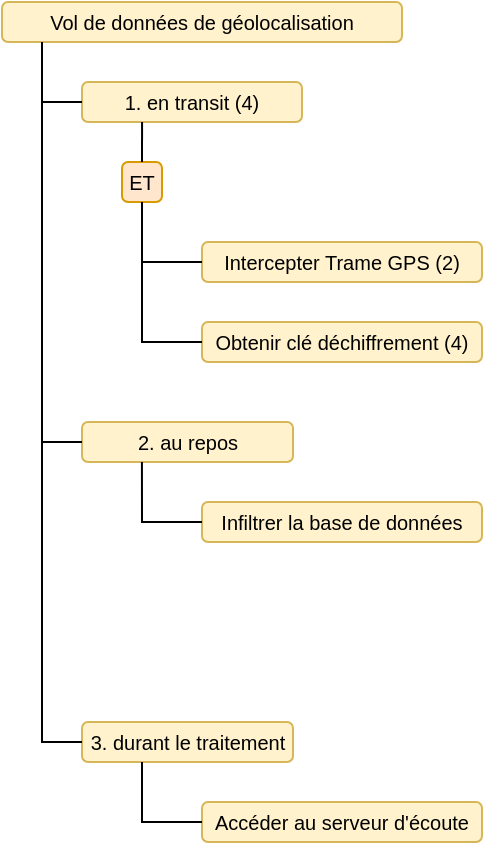 <mxfile version="24.6.2" type="github">
  <diagram name="Page-1" id="o2Djaw4tXAp-cVg-NDTE">
    <mxGraphModel dx="819" dy="441" grid="1" gridSize="10" guides="1" tooltips="1" connect="1" arrows="1" fold="1" page="1" pageScale="1" pageWidth="827" pageHeight="1169" math="0" shadow="0">
      <root>
        <mxCell id="0" />
        <mxCell id="1" parent="0" />
        <mxCell id="JB5IcmVs7LlhindQv720-1" value="Vol de données de géolocalisation" style="rounded=1;html=1;shadow=0;dashed=0;whiteSpace=wrap;fontSize=10;fillColor=#fff2cc;align=center;strokeColor=#d6b656;" vertex="1" parent="1">
          <mxGeometry x="40" y="40" width="200" height="20" as="geometry" />
        </mxCell>
        <mxCell id="JB5IcmVs7LlhindQv720-4" value="1. en transit (4)" style="rounded=1;html=1;shadow=0;dashed=0;whiteSpace=wrap;fontSize=10;fillColor=#fff2cc;align=center;strokeColor=#d6b656;" vertex="1" parent="1">
          <mxGeometry x="80" y="80" width="110" height="20" as="geometry" />
        </mxCell>
        <mxCell id="JB5IcmVs7LlhindQv720-5" value="2. au repos" style="rounded=1;html=1;shadow=0;dashed=0;whiteSpace=wrap;fontSize=10;fillColor=#fff2cc;align=center;strokeColor=#d6b656;" vertex="1" parent="1">
          <mxGeometry x="80" y="250" width="105.5" height="20" as="geometry" />
        </mxCell>
        <mxCell id="JB5IcmVs7LlhindQv720-6" value="3. durant le traitement" style="rounded=1;html=1;shadow=0;dashed=0;whiteSpace=wrap;fontSize=10;fillColor=#fff2cc;align=center;strokeColor=#d6b656;" vertex="1" parent="1">
          <mxGeometry x="80" y="400" width="105.5" height="20" as="geometry" />
        </mxCell>
        <mxCell id="JB5IcmVs7LlhindQv720-8" value="" style="endArrow=none;html=1;rounded=0;exitX=0;exitY=0.5;exitDx=0;exitDy=0;" edge="1" parent="1" source="JB5IcmVs7LlhindQv720-4">
          <mxGeometry width="50" height="50" relative="1" as="geometry">
            <mxPoint x="110" y="130" as="sourcePoint" />
            <mxPoint x="60" y="60" as="targetPoint" />
            <Array as="points">
              <mxPoint x="60" y="90" />
            </Array>
          </mxGeometry>
        </mxCell>
        <mxCell id="JB5IcmVs7LlhindQv720-9" value="" style="endArrow=none;html=1;rounded=0;exitX=0;exitY=0.5;exitDx=0;exitDy=0;" edge="1" parent="1" source="JB5IcmVs7LlhindQv720-5">
          <mxGeometry width="50" height="50" relative="1" as="geometry">
            <mxPoint x="110" y="130" as="sourcePoint" />
            <mxPoint x="60" y="60" as="targetPoint" />
            <Array as="points">
              <mxPoint x="60" y="260" />
            </Array>
          </mxGeometry>
        </mxCell>
        <mxCell id="JB5IcmVs7LlhindQv720-11" value="" style="endArrow=none;html=1;rounded=0;exitX=0;exitY=0.5;exitDx=0;exitDy=0;" edge="1" parent="1" source="JB5IcmVs7LlhindQv720-6">
          <mxGeometry width="50" height="50" relative="1" as="geometry">
            <mxPoint x="130" y="170" as="sourcePoint" />
            <mxPoint x="60" y="60" as="targetPoint" />
            <Array as="points">
              <mxPoint x="60" y="410" />
              <mxPoint x="60" y="340" />
            </Array>
          </mxGeometry>
        </mxCell>
        <mxCell id="JB5IcmVs7LlhindQv720-12" value="ET" style="rounded=1;html=1;shadow=0;dashed=0;whiteSpace=wrap;fontSize=10;fillColor=#ffe6cc;align=center;strokeColor=#d79b00;" vertex="1" parent="1">
          <mxGeometry x="100" y="120" width="20" height="20" as="geometry" />
        </mxCell>
        <mxCell id="JB5IcmVs7LlhindQv720-13" value="" style="endArrow=none;html=1;rounded=0;entryX=0.273;entryY=1;entryDx=0;entryDy=0;exitX=0.5;exitY=0;exitDx=0;exitDy=0;entryPerimeter=0;" edge="1" parent="1" source="JB5IcmVs7LlhindQv720-12" target="JB5IcmVs7LlhindQv720-4">
          <mxGeometry width="50" height="50" relative="1" as="geometry">
            <mxPoint x="135" y="120" as="sourcePoint" />
            <mxPoint x="135" y="110" as="targetPoint" />
          </mxGeometry>
        </mxCell>
        <mxCell id="JB5IcmVs7LlhindQv720-15" value="Intercepter Trame GPS (2)" style="rounded=1;html=1;shadow=0;dashed=0;whiteSpace=wrap;fontSize=10;fillColor=#fff2cc;align=center;strokeColor=#d6b656;" vertex="1" parent="1">
          <mxGeometry x="140" y="160" width="140" height="20" as="geometry" />
        </mxCell>
        <mxCell id="JB5IcmVs7LlhindQv720-16" value="" style="endArrow=none;html=1;rounded=0;entryX=0.5;entryY=1;entryDx=0;entryDy=0;exitX=0;exitY=0.5;exitDx=0;exitDy=0;" edge="1" parent="1" source="JB5IcmVs7LlhindQv720-15" target="JB5IcmVs7LlhindQv720-12">
          <mxGeometry width="50" height="50" relative="1" as="geometry">
            <mxPoint x="-80" y="250" as="sourcePoint" />
            <mxPoint x="-30" y="200" as="targetPoint" />
            <Array as="points">
              <mxPoint x="110" y="170" />
            </Array>
          </mxGeometry>
        </mxCell>
        <mxCell id="JB5IcmVs7LlhindQv720-17" value="Obtenir clé déchiffrement (4)" style="rounded=1;html=1;shadow=0;dashed=0;whiteSpace=wrap;fontSize=10;fillColor=#fff2cc;align=center;strokeColor=#d6b656;" vertex="1" parent="1">
          <mxGeometry x="140" y="200" width="140" height="20" as="geometry" />
        </mxCell>
        <mxCell id="JB5IcmVs7LlhindQv720-18" value="" style="endArrow=none;html=1;rounded=0;entryX=0;entryY=0.5;entryDx=0;entryDy=0;" edge="1" parent="1" target="JB5IcmVs7LlhindQv720-17">
          <mxGeometry width="50" height="50" relative="1" as="geometry">
            <mxPoint x="110" y="140" as="sourcePoint" />
            <mxPoint x="-30" y="200" as="targetPoint" />
            <Array as="points">
              <mxPoint x="110" y="210" />
            </Array>
          </mxGeometry>
        </mxCell>
        <mxCell id="JB5IcmVs7LlhindQv720-19" value="Infiltrer la base de données" style="rounded=1;html=1;shadow=0;dashed=0;whiteSpace=wrap;fontSize=10;fillColor=#fff2cc;align=center;strokeColor=#d6b656;" vertex="1" parent="1">
          <mxGeometry x="140" y="290" width="140" height="20" as="geometry" />
        </mxCell>
        <mxCell id="JB5IcmVs7LlhindQv720-20" value="" style="endArrow=none;html=1;rounded=0;exitX=0;exitY=0.5;exitDx=0;exitDy=0;entryX=0.284;entryY=1;entryDx=0;entryDy=0;entryPerimeter=0;" edge="1" parent="1" source="JB5IcmVs7LlhindQv720-19" target="JB5IcmVs7LlhindQv720-5">
          <mxGeometry width="50" height="50" relative="1" as="geometry">
            <mxPoint x="260" y="250" as="sourcePoint" />
            <mxPoint x="110" y="280" as="targetPoint" />
            <Array as="points">
              <mxPoint x="110" y="300" />
            </Array>
          </mxGeometry>
        </mxCell>
        <mxCell id="JB5IcmVs7LlhindQv720-21" value="Accéder au serveur d&#39;écoute" style="rounded=1;html=1;shadow=0;dashed=0;whiteSpace=wrap;fontSize=10;fillColor=#fff2cc;align=center;strokeColor=#d6b656;" vertex="1" parent="1">
          <mxGeometry x="140" y="440" width="140" height="20" as="geometry" />
        </mxCell>
        <mxCell id="JB5IcmVs7LlhindQv720-22" value="" style="endArrow=none;html=1;rounded=0;exitX=0;exitY=0.5;exitDx=0;exitDy=0;" edge="1" parent="1" source="JB5IcmVs7LlhindQv720-21">
          <mxGeometry width="50" height="50" relative="1" as="geometry">
            <mxPoint x="250" y="430" as="sourcePoint" />
            <mxPoint x="110" y="420" as="targetPoint" />
            <Array as="points">
              <mxPoint x="110" y="450" />
            </Array>
          </mxGeometry>
        </mxCell>
      </root>
    </mxGraphModel>
  </diagram>
</mxfile>
